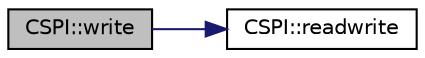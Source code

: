 digraph "CSPI::write"
{
  edge [fontname="Helvetica",fontsize="10",labelfontname="Helvetica",labelfontsize="10"];
  node [fontname="Helvetica",fontsize="10",shape=record];
  rankdir="LR";
  Node1 [label="CSPI::write",height=0.2,width=0.4,color="black", fillcolor="grey75", style="filled" fontcolor="black"];
  Node1 -> Node2 [color="midnightblue",fontsize="10",style="solid",fontname="Helvetica"];
  Node2 [label="CSPI::readwrite",height=0.2,width=0.4,color="black", fillcolor="white", style="filled",URL="$d2/d3f/class_c_s_p_i.html#a5215a320db4cb5f2792ea18f8d6e0671"];
}
